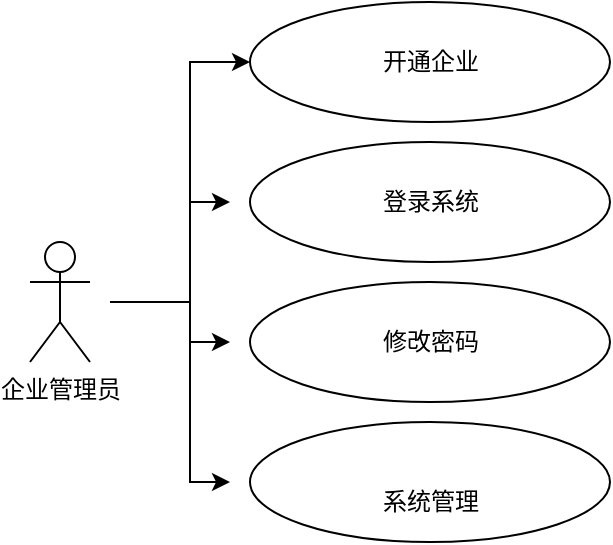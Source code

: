 <mxfile version="15.7.3" type="github" pages="2">
  <diagram id="hZPbQjz2teNgzwlmYUkK" name="ent_manager_00">
    <mxGraphModel dx="711" dy="352" grid="1" gridSize="10" guides="1" tooltips="1" connect="1" arrows="1" fold="1" page="1" pageScale="1" pageWidth="1920" pageHeight="1200" math="0" shadow="0">
      <root>
        <mxCell id="0" />
        <mxCell id="1" parent="0" />
        <mxCell id="6OKLoz5QRYWBKXCcHKRh-17" value="" style="rounded=0;orthogonalLoop=1;jettySize=auto;html=1;edgeStyle=orthogonalEdgeStyle;elbow=vertical;" parent="1" edge="1">
          <mxGeometry relative="1" as="geometry">
            <mxPoint x="480" y="190" as="sourcePoint" />
            <mxPoint x="540" y="280" as="targetPoint" />
            <Array as="points">
              <mxPoint x="520" y="190" />
              <mxPoint x="520" y="280" />
            </Array>
          </mxGeometry>
        </mxCell>
        <mxCell id="6OKLoz5QRYWBKXCcHKRh-18" value="" style="edgeStyle=orthogonalEdgeStyle;rounded=0;orthogonalLoop=1;jettySize=auto;html=1;" parent="1" edge="1">
          <mxGeometry relative="1" as="geometry">
            <mxPoint x="480" y="190" as="sourcePoint" />
            <mxPoint x="540" y="140" as="targetPoint" />
            <Array as="points">
              <mxPoint x="520" y="190" />
              <mxPoint x="520" y="140" />
            </Array>
          </mxGeometry>
        </mxCell>
        <mxCell id="epeRU77rmkTxnslmgX97-5" value="" style="edgeStyle=orthogonalEdgeStyle;rounded=0;orthogonalLoop=1;jettySize=auto;html=1;" parent="1" edge="1">
          <mxGeometry relative="1" as="geometry">
            <mxPoint x="480" y="190" as="sourcePoint" />
            <mxPoint x="540" y="210" as="targetPoint" />
            <Array as="points">
              <mxPoint x="520" y="190" />
              <mxPoint x="520" y="210" />
            </Array>
          </mxGeometry>
        </mxCell>
        <mxCell id="K9_SQD1Dqy37s6PA05-b-4" value="" style="edgeStyle=orthogonalEdgeStyle;rounded=0;orthogonalLoop=1;jettySize=auto;html=1;entryX=0;entryY=0.5;entryDx=0;entryDy=0;" edge="1" parent="1" target="K9_SQD1Dqy37s6PA05-b-1">
          <mxGeometry relative="1" as="geometry">
            <mxPoint x="480" y="190" as="sourcePoint" />
            <mxPoint x="455" y="80" as="targetPoint" />
            <Array as="points">
              <mxPoint x="520" y="190" />
              <mxPoint x="520" y="70" />
            </Array>
          </mxGeometry>
        </mxCell>
        <mxCell id="6OKLoz5QRYWBKXCcHKRh-1" value="企业管理员" style="shape=umlActor;verticalLabelPosition=bottom;verticalAlign=top;html=1;" parent="1" vertex="1">
          <mxGeometry x="440" y="160" width="30" height="60" as="geometry" />
        </mxCell>
        <mxCell id="6OKLoz5QRYWBKXCcHKRh-10" value="" style="ellipse;whiteSpace=wrap;html=1;verticalAlign=top;" parent="1" vertex="1">
          <mxGeometry x="550" y="110" width="180" height="60" as="geometry" />
        </mxCell>
        <mxCell id="6OKLoz5QRYWBKXCcHKRh-11" value="登录系统" style="text;html=1;align=center;verticalAlign=middle;resizable=0;points=[];autosize=1;strokeColor=none;fillColor=none;" parent="1" vertex="1">
          <mxGeometry x="610" y="130" width="60" height="20" as="geometry" />
        </mxCell>
        <mxCell id="6OKLoz5QRYWBKXCcHKRh-12" value="" style="ellipse;whiteSpace=wrap;html=1;verticalAlign=top;" parent="1" vertex="1">
          <mxGeometry x="550" y="250" width="180" height="60" as="geometry" />
        </mxCell>
        <mxCell id="6OKLoz5QRYWBKXCcHKRh-13" value="系统管理" style="text;html=1;align=center;verticalAlign=middle;resizable=0;points=[];autosize=1;strokeColor=none;fillColor=none;" parent="1" vertex="1">
          <mxGeometry x="610" y="280" width="60" height="20" as="geometry" />
        </mxCell>
        <mxCell id="epeRU77rmkTxnslmgX97-1" value="" style="ellipse;whiteSpace=wrap;html=1;verticalAlign=top;" parent="1" vertex="1">
          <mxGeometry x="550" y="180" width="180" height="60" as="geometry" />
        </mxCell>
        <mxCell id="epeRU77rmkTxnslmgX97-2" value="修改密码" style="text;html=1;align=center;verticalAlign=middle;resizable=0;points=[];autosize=1;strokeColor=none;fillColor=none;" parent="1" vertex="1">
          <mxGeometry x="610" y="200" width="60" height="20" as="geometry" />
        </mxCell>
        <mxCell id="K9_SQD1Dqy37s6PA05-b-1" value="" style="ellipse;whiteSpace=wrap;html=1;verticalAlign=top;" vertex="1" parent="1">
          <mxGeometry x="550" y="40" width="180" height="60" as="geometry" />
        </mxCell>
        <mxCell id="K9_SQD1Dqy37s6PA05-b-2" value="开通企业" style="text;html=1;align=center;verticalAlign=middle;resizable=0;points=[];autosize=1;strokeColor=none;fillColor=none;" vertex="1" parent="1">
          <mxGeometry x="610" y="60" width="60" height="20" as="geometry" />
        </mxCell>
      </root>
    </mxGraphModel>
  </diagram>
  <diagram id="LtYkvaE_vi5jjCfZ22qR" name="ent_manager_10">
    <mxGraphModel dx="711" dy="352" grid="1" gridSize="10" guides="1" tooltips="1" connect="1" arrows="1" fold="1" page="1" pageScale="1" pageWidth="1920" pageHeight="1200" math="0" shadow="0">
      <root>
        <mxCell id="qFUhUoFra0QCx2b-uVbG-0" />
        <mxCell id="qFUhUoFra0QCx2b-uVbG-1" parent="qFUhUoFra0QCx2b-uVbG-0" />
        <mxCell id="j0zdqZ4gvTMgkpvPAREg-2" value="" style="edgeStyle=orthogonalEdgeStyle;rounded=0;orthogonalLoop=1;jettySize=auto;html=1;" parent="qFUhUoFra0QCx2b-uVbG-1" source="j0zdqZ4gvTMgkpvPAREg-3" edge="1">
          <mxGeometry relative="1" as="geometry">
            <mxPoint x="540" y="190" as="targetPoint" />
          </mxGeometry>
        </mxCell>
        <mxCell id="j0zdqZ4gvTMgkpvPAREg-3" value="企业管理员" style="shape=umlActor;verticalLabelPosition=bottom;verticalAlign=top;html=1;" parent="qFUhUoFra0QCx2b-uVbG-1" vertex="1">
          <mxGeometry x="440" y="160" width="30" height="60" as="geometry" />
        </mxCell>
        <mxCell id="j0zdqZ4gvTMgkpvPAREg-6" value="" style="rounded=0;orthogonalLoop=1;jettySize=auto;html=1;entryX=0.519;entryY=1.042;entryDx=0;entryDy=0;entryPerimeter=0;" parent="qFUhUoFra0QCx2b-uVbG-1" source="j0zdqZ4gvTMgkpvPAREg-8" target="j0zdqZ4gvTMgkpvPAREg-12" edge="1">
          <mxGeometry relative="1" as="geometry" />
        </mxCell>
        <mxCell id="j0zdqZ4gvTMgkpvPAREg-7" value="" style="rounded=0;orthogonalLoop=1;jettySize=auto;html=1;entryX=0.5;entryY=1;entryDx=0;entryDy=0;" parent="qFUhUoFra0QCx2b-uVbG-1" source="j0zdqZ4gvTMgkpvPAREg-8" target="j0zdqZ4gvTMgkpvPAREg-14" edge="1">
          <mxGeometry relative="1" as="geometry">
            <mxPoint x="800" y="110" as="targetPoint" />
          </mxGeometry>
        </mxCell>
        <mxCell id="kScn1_yhGbefPO-GcbY0-1" value="" style="rounded=0;orthogonalLoop=1;jettySize=auto;html=1;" parent="qFUhUoFra0QCx2b-uVbG-1" source="j0zdqZ4gvTMgkpvPAREg-8" target="kScn1_yhGbefPO-GcbY0-0" edge="1">
          <mxGeometry relative="1" as="geometry" />
        </mxCell>
        <mxCell id="kScn1_yhGbefPO-GcbY0-4" value="" style="edgeStyle=none;rounded=0;orthogonalLoop=1;jettySize=auto;html=1;" parent="qFUhUoFra0QCx2b-uVbG-1" source="j0zdqZ4gvTMgkpvPAREg-8" target="kScn1_yhGbefPO-GcbY0-3" edge="1">
          <mxGeometry relative="1" as="geometry" />
        </mxCell>
        <mxCell id="kScn1_yhGbefPO-GcbY0-7" value="" style="edgeStyle=none;rounded=0;orthogonalLoop=1;jettySize=auto;html=1;" parent="qFUhUoFra0QCx2b-uVbG-1" source="j0zdqZ4gvTMgkpvPAREg-8" target="kScn1_yhGbefPO-GcbY0-6" edge="1">
          <mxGeometry relative="1" as="geometry" />
        </mxCell>
        <mxCell id="kScn1_yhGbefPO-GcbY0-10" value="" style="edgeStyle=none;rounded=0;orthogonalLoop=1;jettySize=auto;html=1;" parent="qFUhUoFra0QCx2b-uVbG-1" source="j0zdqZ4gvTMgkpvPAREg-8" target="kScn1_yhGbefPO-GcbY0-9" edge="1">
          <mxGeometry relative="1" as="geometry" />
        </mxCell>
        <mxCell id="j0zdqZ4gvTMgkpvPAREg-8" value="" style="ellipse;whiteSpace=wrap;html=1;verticalAlign=top;" parent="qFUhUoFra0QCx2b-uVbG-1" vertex="1">
          <mxGeometry x="550" y="160" width="180" height="60" as="geometry" />
        </mxCell>
        <mxCell id="j0zdqZ4gvTMgkpvPAREg-9" value="系统管理" style="text;html=1;align=center;verticalAlign=middle;resizable=0;points=[];autosize=1;strokeColor=none;fillColor=none;" parent="qFUhUoFra0QCx2b-uVbG-1" vertex="1">
          <mxGeometry x="610" y="180" width="60" height="20" as="geometry" />
        </mxCell>
        <mxCell id="j0zdqZ4gvTMgkpvPAREg-12" value="" style="ellipse;whiteSpace=wrap;html=1;verticalAlign=top;" parent="qFUhUoFra0QCx2b-uVbG-1" vertex="1">
          <mxGeometry x="440" y="20" width="180" height="60" as="geometry" />
        </mxCell>
        <mxCell id="j0zdqZ4gvTMgkpvPAREg-13" value="系统设置" style="text;html=1;align=center;verticalAlign=middle;resizable=0;points=[];autosize=1;strokeColor=none;fillColor=none;" parent="qFUhUoFra0QCx2b-uVbG-1" vertex="1">
          <mxGeometry x="500" y="40" width="60" height="20" as="geometry" />
        </mxCell>
        <mxCell id="j0zdqZ4gvTMgkpvPAREg-14" value="" style="ellipse;whiteSpace=wrap;html=1;verticalAlign=top;" parent="qFUhUoFra0QCx2b-uVbG-1" vertex="1">
          <mxGeometry x="660" y="20" width="180" height="60" as="geometry" />
        </mxCell>
        <mxCell id="j0zdqZ4gvTMgkpvPAREg-15" value="部门管理" style="text;html=1;align=center;verticalAlign=middle;resizable=0;points=[];autosize=1;strokeColor=none;fillColor=none;" parent="qFUhUoFra0QCx2b-uVbG-1" vertex="1">
          <mxGeometry x="720" y="40" width="60" height="20" as="geometry" />
        </mxCell>
        <mxCell id="kScn1_yhGbefPO-GcbY0-0" value="" style="ellipse;whiteSpace=wrap;html=1;verticalAlign=top;" parent="qFUhUoFra0QCx2b-uVbG-1" vertex="1">
          <mxGeometry x="440" y="280" width="180" height="60" as="geometry" />
        </mxCell>
        <mxCell id="kScn1_yhGbefPO-GcbY0-2" value="角色管理" style="text;html=1;align=center;verticalAlign=middle;resizable=0;points=[];autosize=1;strokeColor=none;fillColor=none;" parent="qFUhUoFra0QCx2b-uVbG-1" vertex="1">
          <mxGeometry x="500" y="300" width="60" height="20" as="geometry" />
        </mxCell>
        <mxCell id="kScn1_yhGbefPO-GcbY0-3" value="" style="ellipse;whiteSpace=wrap;html=1;verticalAlign=top;" parent="qFUhUoFra0QCx2b-uVbG-1" vertex="1">
          <mxGeometry x="660" y="280" width="180" height="60" as="geometry" />
        </mxCell>
        <mxCell id="kScn1_yhGbefPO-GcbY0-5" value="资源管理" style="text;html=1;align=center;verticalAlign=middle;resizable=0;points=[];autosize=1;strokeColor=none;fillColor=none;" parent="qFUhUoFra0QCx2b-uVbG-1" vertex="1">
          <mxGeometry x="720" y="300" width="60" height="20" as="geometry" />
        </mxCell>
        <mxCell id="kScn1_yhGbefPO-GcbY0-6" value="" style="ellipse;whiteSpace=wrap;html=1;verticalAlign=top;" parent="qFUhUoFra0QCx2b-uVbG-1" vertex="1">
          <mxGeometry x="800" y="80" width="180" height="60" as="geometry" />
        </mxCell>
        <mxCell id="kScn1_yhGbefPO-GcbY0-8" value="员工管理" style="text;html=1;align=center;verticalAlign=middle;resizable=0;points=[];autosize=1;strokeColor=none;fillColor=none;" parent="qFUhUoFra0QCx2b-uVbG-1" vertex="1">
          <mxGeometry x="860" y="100" width="60" height="20" as="geometry" />
        </mxCell>
        <mxCell id="kScn1_yhGbefPO-GcbY0-9" value="" style="ellipse;whiteSpace=wrap;html=1;verticalAlign=top;" parent="qFUhUoFra0QCx2b-uVbG-1" vertex="1">
          <mxGeometry x="800" y="220" width="180" height="60" as="geometry" />
        </mxCell>
        <mxCell id="kScn1_yhGbefPO-GcbY0-11" value="职位管理" style="text;html=1;align=center;verticalAlign=middle;resizable=0;points=[];autosize=1;strokeColor=none;fillColor=none;" parent="qFUhUoFra0QCx2b-uVbG-1" vertex="1">
          <mxGeometry x="860" y="240" width="60" height="20" as="geometry" />
        </mxCell>
      </root>
    </mxGraphModel>
  </diagram>
</mxfile>
